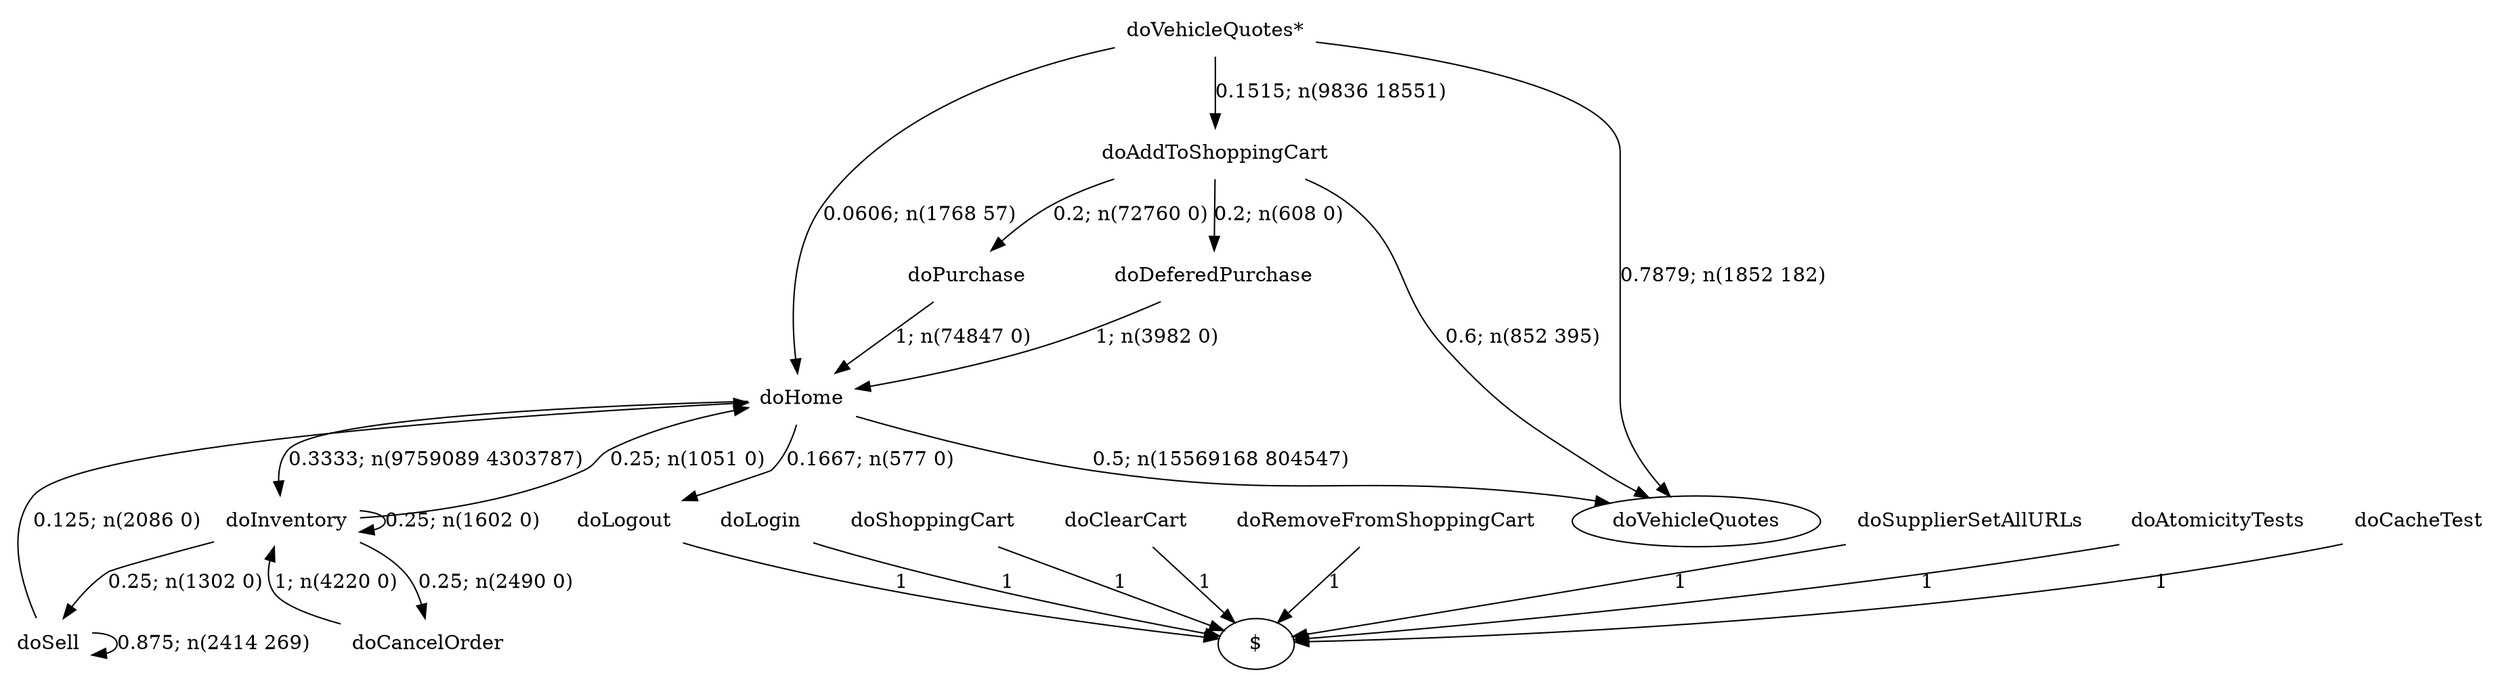 digraph G {"doVehicleQuotes*" [label="doVehicleQuotes*",shape=none];"doSupplierSetAllURLs" [label="doSupplierSetAllURLs",shape=none];"doAtomicityTests" [label="doAtomicityTests",shape=none];"doCacheTest" [label="doCacheTest",shape=none];"doLogin" [label="doLogin",shape=none];"doAddToShoppingCart" [label="doAddToShoppingCart",shape=none];"doDeferedPurchase" [label="doDeferedPurchase",shape=none];"doHome" [label="doHome",shape=none];"doShoppingCart" [label="doShoppingCart",shape=none];"doClearCart" [label="doClearCart",shape=none];"doPurchase" [label="doPurchase",shape=none];"doInventory" [label="doInventory",shape=none];"doSell" [label="doSell",shape=none];"doLogout" [label="doLogout",shape=none];"doCancelOrder" [label="doCancelOrder",shape=none];"doRemoveFromShoppingCart" [label="doRemoveFromShoppingCart",shape=none];"doVehicleQuotes*"->"doVehicleQuotes" [style=solid,label="0.7879; n(1852 182)"];"doVehicleQuotes*"->"doAddToShoppingCart" [style=solid,label="0.1515; n(9836 18551)"];"doVehicleQuotes*"->"doHome" [style=solid,label="0.0606; n(1768 57)"];"doSupplierSetAllURLs"->"$" [style=solid,label="1"];"doAtomicityTests"->"$" [style=solid,label="1"];"doCacheTest"->"$" [style=solid,label="1"];"doLogin"->"$" [style=solid,label="1"];"doAddToShoppingCart"->"doVehicleQuotes" [style=solid,label="0.6; n(852 395)"];"doAddToShoppingCart"->"doDeferedPurchase" [style=solid,label="0.2; n(608 0)"];"doAddToShoppingCart"->"doPurchase" [style=solid,label="0.2; n(72760 0)"];"doDeferedPurchase"->"doHome" [style=solid,label="1; n(3982 0)"];"doHome"->"doVehicleQuotes" [style=solid,label="0.5; n(15569168 804547)"];"doHome"->"doInventory" [style=solid,label="0.3333; n(9759089 4303787)"];"doHome"->"doLogout" [style=solid,label="0.1667; n(577 0)"];"doShoppingCart"->"$" [style=solid,label="1"];"doClearCart"->"$" [style=solid,label="1"];"doPurchase"->"doHome" [style=solid,label="1; n(74847 0)"];"doInventory"->"doHome" [style=solid,label="0.25; n(1051 0)"];"doInventory"->"doInventory" [style=solid,label="0.25; n(1602 0)"];"doInventory"->"doSell" [style=solid,label="0.25; n(1302 0)"];"doInventory"->"doCancelOrder" [style=solid,label="0.25; n(2490 0)"];"doSell"->"doHome" [style=solid,label="0.125; n(2086 0)"];"doSell"->"doSell" [style=solid,label="0.875; n(2414 269)"];"doLogout"->"$" [style=solid,label="1"];"doCancelOrder"->"doInventory" [style=solid,label="1; n(4220 0)"];"doRemoveFromShoppingCart"->"$" [style=solid,label="1"];}